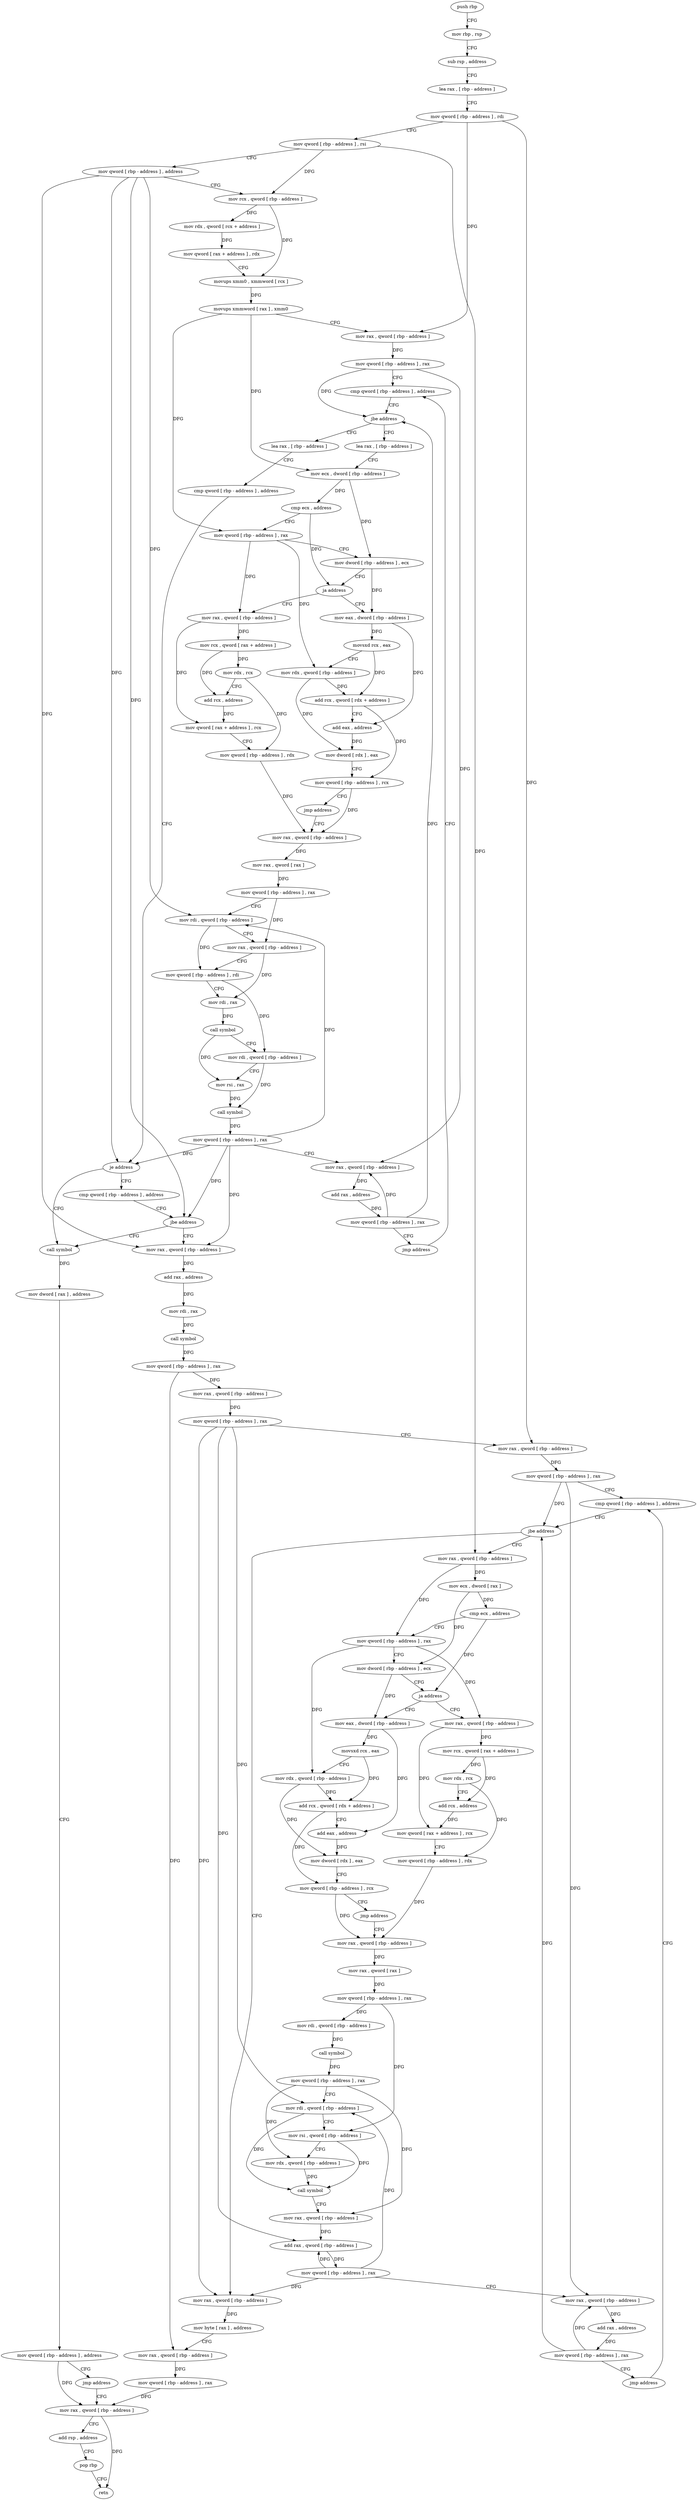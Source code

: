 digraph "func" {
"4240848" [label = "push rbp" ]
"4240849" [label = "mov rbp , rsp" ]
"4240852" [label = "sub rsp , address" ]
"4240859" [label = "lea rax , [ rbp - address ]" ]
"4240863" [label = "mov qword [ rbp - address ] , rdi" ]
"4240867" [label = "mov qword [ rbp - address ] , rsi" ]
"4240871" [label = "mov qword [ rbp - address ] , address" ]
"4240879" [label = "mov rcx , qword [ rbp - address ]" ]
"4240883" [label = "mov rdx , qword [ rcx + address ]" ]
"4240887" [label = "mov qword [ rax + address ] , rdx" ]
"4240891" [label = "movups xmm0 , xmmword [ rcx ]" ]
"4240894" [label = "movups xmmword [ rax ] , xmm0" ]
"4240897" [label = "mov rax , qword [ rbp - address ]" ]
"4240901" [label = "mov qword [ rbp - address ] , rax" ]
"4240905" [label = "cmp qword [ rbp - address ] , address" ]
"4241074" [label = "lea rax , [ rbp - address ]" ]
"4241078" [label = "cmp qword [ rbp - address ] , address" ]
"4241083" [label = "je address" ]
"4241103" [label = "call symbol" ]
"4241089" [label = "cmp qword [ rbp - address ] , address" ]
"4240916" [label = "lea rax , [ rbp - address ]" ]
"4240920" [label = "mov ecx , dword [ rbp - address ]" ]
"4240923" [label = "cmp ecx , address" ]
"4240926" [label = "mov qword [ rbp - address ] , rax" ]
"4240930" [label = "mov dword [ rbp - address ] , ecx" ]
"4240933" [label = "ja address" ]
"4240970" [label = "mov rax , qword [ rbp - address ]" ]
"4240939" [label = "mov eax , dword [ rbp - address ]" ]
"4241108" [label = "mov dword [ rax ] , address" ]
"4241114" [label = "mov qword [ rbp - address ] , address" ]
"4241122" [label = "jmp address" ]
"4241363" [label = "mov rax , qword [ rbp - address ]" ]
"4241097" [label = "jbe address" ]
"4241127" [label = "mov rax , qword [ rbp - address ]" ]
"4240974" [label = "mov rcx , qword [ rax + address ]" ]
"4240978" [label = "mov rdx , rcx" ]
"4240981" [label = "add rcx , address" ]
"4240988" [label = "mov qword [ rax + address ] , rcx" ]
"4240992" [label = "mov qword [ rbp - address ] , rdx" ]
"4240999" [label = "mov rax , qword [ rbp - address ]" ]
"4240942" [label = "movsxd rcx , eax" ]
"4240945" [label = "mov rdx , qword [ rbp - address ]" ]
"4240949" [label = "add rcx , qword [ rdx + address ]" ]
"4240953" [label = "add eax , address" ]
"4240956" [label = "mov dword [ rdx ] , eax" ]
"4240958" [label = "mov qword [ rbp - address ] , rcx" ]
"4240965" [label = "jmp address" ]
"4241367" [label = "add rsp , address" ]
"4241374" [label = "pop rbp" ]
"4241375" [label = "retn" ]
"4241131" [label = "add rax , address" ]
"4241137" [label = "mov rdi , rax" ]
"4241140" [label = "call symbol" ]
"4241145" [label = "mov qword [ rbp - address ] , rax" ]
"4241149" [label = "mov rax , qword [ rbp - address ]" ]
"4241153" [label = "mov qword [ rbp - address ] , rax" ]
"4241157" [label = "mov rax , qword [ rbp - address ]" ]
"4241161" [label = "mov qword [ rbp - address ] , rax" ]
"4241165" [label = "cmp qword [ rbp - address ] , address" ]
"4240910" [label = "jbe address" ]
"4241006" [label = "mov rax , qword [ rax ]" ]
"4241009" [label = "mov qword [ rbp - address ] , rax" ]
"4241013" [label = "mov rdi , qword [ rbp - address ]" ]
"4241017" [label = "mov rax , qword [ rbp - address ]" ]
"4241021" [label = "mov qword [ rbp - address ] , rdi" ]
"4241028" [label = "mov rdi , rax" ]
"4241031" [label = "call symbol" ]
"4241036" [label = "mov rdi , qword [ rbp - address ]" ]
"4241043" [label = "mov rsi , rax" ]
"4241046" [label = "call symbol" ]
"4241051" [label = "mov qword [ rbp - address ] , rax" ]
"4241055" [label = "mov rax , qword [ rbp - address ]" ]
"4241059" [label = "add rax , address" ]
"4241065" [label = "mov qword [ rbp - address ] , rax" ]
"4241069" [label = "jmp address" ]
"4241348" [label = "mov rax , qword [ rbp - address ]" ]
"4241352" [label = "mov byte [ rax ] , address" ]
"4241355" [label = "mov rax , qword [ rbp - address ]" ]
"4241359" [label = "mov qword [ rbp - address ] , rax" ]
"4241176" [label = "mov rax , qword [ rbp - address ]" ]
"4241180" [label = "mov ecx , dword [ rax ]" ]
"4241182" [label = "cmp ecx , address" ]
"4241185" [label = "mov qword [ rbp - address ] , rax" ]
"4241192" [label = "mov dword [ rbp - address ] , ecx" ]
"4241198" [label = "ja address" ]
"4241241" [label = "mov rax , qword [ rbp - address ]" ]
"4241204" [label = "mov eax , dword [ rbp - address ]" ]
"4241248" [label = "mov rcx , qword [ rax + address ]" ]
"4241252" [label = "mov rdx , rcx" ]
"4241255" [label = "add rcx , address" ]
"4241262" [label = "mov qword [ rax + address ] , rcx" ]
"4241266" [label = "mov qword [ rbp - address ] , rdx" ]
"4241273" [label = "mov rax , qword [ rbp - address ]" ]
"4241210" [label = "movsxd rcx , eax" ]
"4241213" [label = "mov rdx , qword [ rbp - address ]" ]
"4241220" [label = "add rcx , qword [ rdx + address ]" ]
"4241224" [label = "add eax , address" ]
"4241227" [label = "mov dword [ rdx ] , eax" ]
"4241229" [label = "mov qword [ rbp - address ] , rcx" ]
"4241236" [label = "jmp address" ]
"4241170" [label = "jbe address" ]
"4241280" [label = "mov rax , qword [ rax ]" ]
"4241283" [label = "mov qword [ rbp - address ] , rax" ]
"4241287" [label = "mov rdi , qword [ rbp - address ]" ]
"4241291" [label = "call symbol" ]
"4241296" [label = "mov qword [ rbp - address ] , rax" ]
"4241300" [label = "mov rdi , qword [ rbp - address ]" ]
"4241304" [label = "mov rsi , qword [ rbp - address ]" ]
"4241308" [label = "mov rdx , qword [ rbp - address ]" ]
"4241312" [label = "call symbol" ]
"4241317" [label = "mov rax , qword [ rbp - address ]" ]
"4241321" [label = "add rax , qword [ rbp - address ]" ]
"4241325" [label = "mov qword [ rbp - address ] , rax" ]
"4241329" [label = "mov rax , qword [ rbp - address ]" ]
"4241333" [label = "add rax , address" ]
"4241339" [label = "mov qword [ rbp - address ] , rax" ]
"4241343" [label = "jmp address" ]
"4240848" -> "4240849" [ label = "CFG" ]
"4240849" -> "4240852" [ label = "CFG" ]
"4240852" -> "4240859" [ label = "CFG" ]
"4240859" -> "4240863" [ label = "CFG" ]
"4240863" -> "4240867" [ label = "CFG" ]
"4240863" -> "4240897" [ label = "DFG" ]
"4240863" -> "4241157" [ label = "DFG" ]
"4240867" -> "4240871" [ label = "CFG" ]
"4240867" -> "4240879" [ label = "DFG" ]
"4240867" -> "4241176" [ label = "DFG" ]
"4240871" -> "4240879" [ label = "CFG" ]
"4240871" -> "4241083" [ label = "DFG" ]
"4240871" -> "4241097" [ label = "DFG" ]
"4240871" -> "4241127" [ label = "DFG" ]
"4240871" -> "4241013" [ label = "DFG" ]
"4240879" -> "4240883" [ label = "DFG" ]
"4240879" -> "4240891" [ label = "DFG" ]
"4240883" -> "4240887" [ label = "DFG" ]
"4240887" -> "4240891" [ label = "CFG" ]
"4240891" -> "4240894" [ label = "DFG" ]
"4240894" -> "4240897" [ label = "CFG" ]
"4240894" -> "4240920" [ label = "DFG" ]
"4240894" -> "4240926" [ label = "DFG" ]
"4240897" -> "4240901" [ label = "DFG" ]
"4240901" -> "4240905" [ label = "CFG" ]
"4240901" -> "4240910" [ label = "DFG" ]
"4240901" -> "4241055" [ label = "DFG" ]
"4240905" -> "4240910" [ label = "CFG" ]
"4241074" -> "4241078" [ label = "CFG" ]
"4241078" -> "4241083" [ label = "CFG" ]
"4241083" -> "4241103" [ label = "CFG" ]
"4241083" -> "4241089" [ label = "CFG" ]
"4241103" -> "4241108" [ label = "DFG" ]
"4241089" -> "4241097" [ label = "CFG" ]
"4240916" -> "4240920" [ label = "CFG" ]
"4240920" -> "4240923" [ label = "DFG" ]
"4240920" -> "4240930" [ label = "DFG" ]
"4240923" -> "4240926" [ label = "CFG" ]
"4240923" -> "4240933" [ label = "DFG" ]
"4240926" -> "4240930" [ label = "CFG" ]
"4240926" -> "4240970" [ label = "DFG" ]
"4240926" -> "4240945" [ label = "DFG" ]
"4240930" -> "4240933" [ label = "CFG" ]
"4240930" -> "4240939" [ label = "DFG" ]
"4240933" -> "4240970" [ label = "CFG" ]
"4240933" -> "4240939" [ label = "CFG" ]
"4240970" -> "4240974" [ label = "DFG" ]
"4240970" -> "4240988" [ label = "DFG" ]
"4240939" -> "4240942" [ label = "DFG" ]
"4240939" -> "4240953" [ label = "DFG" ]
"4241108" -> "4241114" [ label = "CFG" ]
"4241114" -> "4241122" [ label = "CFG" ]
"4241114" -> "4241363" [ label = "DFG" ]
"4241122" -> "4241363" [ label = "CFG" ]
"4241363" -> "4241367" [ label = "CFG" ]
"4241363" -> "4241375" [ label = "DFG" ]
"4241097" -> "4241127" [ label = "CFG" ]
"4241097" -> "4241103" [ label = "CFG" ]
"4241127" -> "4241131" [ label = "DFG" ]
"4240974" -> "4240978" [ label = "DFG" ]
"4240974" -> "4240981" [ label = "DFG" ]
"4240978" -> "4240981" [ label = "CFG" ]
"4240978" -> "4240992" [ label = "DFG" ]
"4240981" -> "4240988" [ label = "DFG" ]
"4240988" -> "4240992" [ label = "CFG" ]
"4240992" -> "4240999" [ label = "DFG" ]
"4240999" -> "4241006" [ label = "DFG" ]
"4240942" -> "4240945" [ label = "CFG" ]
"4240942" -> "4240949" [ label = "DFG" ]
"4240945" -> "4240949" [ label = "DFG" ]
"4240945" -> "4240956" [ label = "DFG" ]
"4240949" -> "4240953" [ label = "CFG" ]
"4240949" -> "4240958" [ label = "DFG" ]
"4240953" -> "4240956" [ label = "DFG" ]
"4240956" -> "4240958" [ label = "CFG" ]
"4240958" -> "4240965" [ label = "CFG" ]
"4240958" -> "4240999" [ label = "DFG" ]
"4240965" -> "4240999" [ label = "CFG" ]
"4241367" -> "4241374" [ label = "CFG" ]
"4241374" -> "4241375" [ label = "CFG" ]
"4241131" -> "4241137" [ label = "DFG" ]
"4241137" -> "4241140" [ label = "DFG" ]
"4241140" -> "4241145" [ label = "DFG" ]
"4241145" -> "4241149" [ label = "DFG" ]
"4241145" -> "4241355" [ label = "DFG" ]
"4241149" -> "4241153" [ label = "DFG" ]
"4241153" -> "4241157" [ label = "CFG" ]
"4241153" -> "4241348" [ label = "DFG" ]
"4241153" -> "4241300" [ label = "DFG" ]
"4241153" -> "4241321" [ label = "DFG" ]
"4241157" -> "4241161" [ label = "DFG" ]
"4241161" -> "4241165" [ label = "CFG" ]
"4241161" -> "4241170" [ label = "DFG" ]
"4241161" -> "4241329" [ label = "DFG" ]
"4241165" -> "4241170" [ label = "CFG" ]
"4240910" -> "4241074" [ label = "CFG" ]
"4240910" -> "4240916" [ label = "CFG" ]
"4241006" -> "4241009" [ label = "DFG" ]
"4241009" -> "4241013" [ label = "CFG" ]
"4241009" -> "4241017" [ label = "DFG" ]
"4241013" -> "4241017" [ label = "CFG" ]
"4241013" -> "4241021" [ label = "DFG" ]
"4241017" -> "4241021" [ label = "CFG" ]
"4241017" -> "4241028" [ label = "DFG" ]
"4241021" -> "4241028" [ label = "CFG" ]
"4241021" -> "4241036" [ label = "DFG" ]
"4241028" -> "4241031" [ label = "DFG" ]
"4241031" -> "4241036" [ label = "CFG" ]
"4241031" -> "4241043" [ label = "DFG" ]
"4241036" -> "4241043" [ label = "CFG" ]
"4241036" -> "4241046" [ label = "DFG" ]
"4241043" -> "4241046" [ label = "DFG" ]
"4241046" -> "4241051" [ label = "DFG" ]
"4241051" -> "4241055" [ label = "CFG" ]
"4241051" -> "4241083" [ label = "DFG" ]
"4241051" -> "4241097" [ label = "DFG" ]
"4241051" -> "4241127" [ label = "DFG" ]
"4241051" -> "4241013" [ label = "DFG" ]
"4241055" -> "4241059" [ label = "DFG" ]
"4241059" -> "4241065" [ label = "DFG" ]
"4241065" -> "4241069" [ label = "CFG" ]
"4241065" -> "4240910" [ label = "DFG" ]
"4241065" -> "4241055" [ label = "DFG" ]
"4241069" -> "4240905" [ label = "CFG" ]
"4241348" -> "4241352" [ label = "DFG" ]
"4241352" -> "4241355" [ label = "CFG" ]
"4241355" -> "4241359" [ label = "DFG" ]
"4241359" -> "4241363" [ label = "DFG" ]
"4241176" -> "4241180" [ label = "DFG" ]
"4241176" -> "4241185" [ label = "DFG" ]
"4241180" -> "4241182" [ label = "DFG" ]
"4241180" -> "4241192" [ label = "DFG" ]
"4241182" -> "4241185" [ label = "CFG" ]
"4241182" -> "4241198" [ label = "DFG" ]
"4241185" -> "4241192" [ label = "CFG" ]
"4241185" -> "4241241" [ label = "DFG" ]
"4241185" -> "4241213" [ label = "DFG" ]
"4241192" -> "4241198" [ label = "CFG" ]
"4241192" -> "4241204" [ label = "DFG" ]
"4241198" -> "4241241" [ label = "CFG" ]
"4241198" -> "4241204" [ label = "CFG" ]
"4241241" -> "4241248" [ label = "DFG" ]
"4241241" -> "4241262" [ label = "DFG" ]
"4241204" -> "4241210" [ label = "DFG" ]
"4241204" -> "4241224" [ label = "DFG" ]
"4241248" -> "4241252" [ label = "DFG" ]
"4241248" -> "4241255" [ label = "DFG" ]
"4241252" -> "4241255" [ label = "CFG" ]
"4241252" -> "4241266" [ label = "DFG" ]
"4241255" -> "4241262" [ label = "DFG" ]
"4241262" -> "4241266" [ label = "CFG" ]
"4241266" -> "4241273" [ label = "DFG" ]
"4241273" -> "4241280" [ label = "DFG" ]
"4241210" -> "4241213" [ label = "CFG" ]
"4241210" -> "4241220" [ label = "DFG" ]
"4241213" -> "4241220" [ label = "DFG" ]
"4241213" -> "4241227" [ label = "DFG" ]
"4241220" -> "4241224" [ label = "CFG" ]
"4241220" -> "4241229" [ label = "DFG" ]
"4241224" -> "4241227" [ label = "DFG" ]
"4241227" -> "4241229" [ label = "CFG" ]
"4241229" -> "4241236" [ label = "CFG" ]
"4241229" -> "4241273" [ label = "DFG" ]
"4241236" -> "4241273" [ label = "CFG" ]
"4241170" -> "4241348" [ label = "CFG" ]
"4241170" -> "4241176" [ label = "CFG" ]
"4241280" -> "4241283" [ label = "DFG" ]
"4241283" -> "4241287" [ label = "DFG" ]
"4241283" -> "4241304" [ label = "DFG" ]
"4241287" -> "4241291" [ label = "DFG" ]
"4241291" -> "4241296" [ label = "DFG" ]
"4241296" -> "4241300" [ label = "CFG" ]
"4241296" -> "4241308" [ label = "DFG" ]
"4241296" -> "4241317" [ label = "DFG" ]
"4241300" -> "4241304" [ label = "CFG" ]
"4241300" -> "4241312" [ label = "DFG" ]
"4241304" -> "4241308" [ label = "CFG" ]
"4241304" -> "4241312" [ label = "DFG" ]
"4241308" -> "4241312" [ label = "DFG" ]
"4241312" -> "4241317" [ label = "CFG" ]
"4241317" -> "4241321" [ label = "DFG" ]
"4241321" -> "4241325" [ label = "DFG" ]
"4241325" -> "4241329" [ label = "CFG" ]
"4241325" -> "4241348" [ label = "DFG" ]
"4241325" -> "4241300" [ label = "DFG" ]
"4241325" -> "4241321" [ label = "DFG" ]
"4241329" -> "4241333" [ label = "DFG" ]
"4241333" -> "4241339" [ label = "DFG" ]
"4241339" -> "4241343" [ label = "CFG" ]
"4241339" -> "4241170" [ label = "DFG" ]
"4241339" -> "4241329" [ label = "DFG" ]
"4241343" -> "4241165" [ label = "CFG" ]
}
